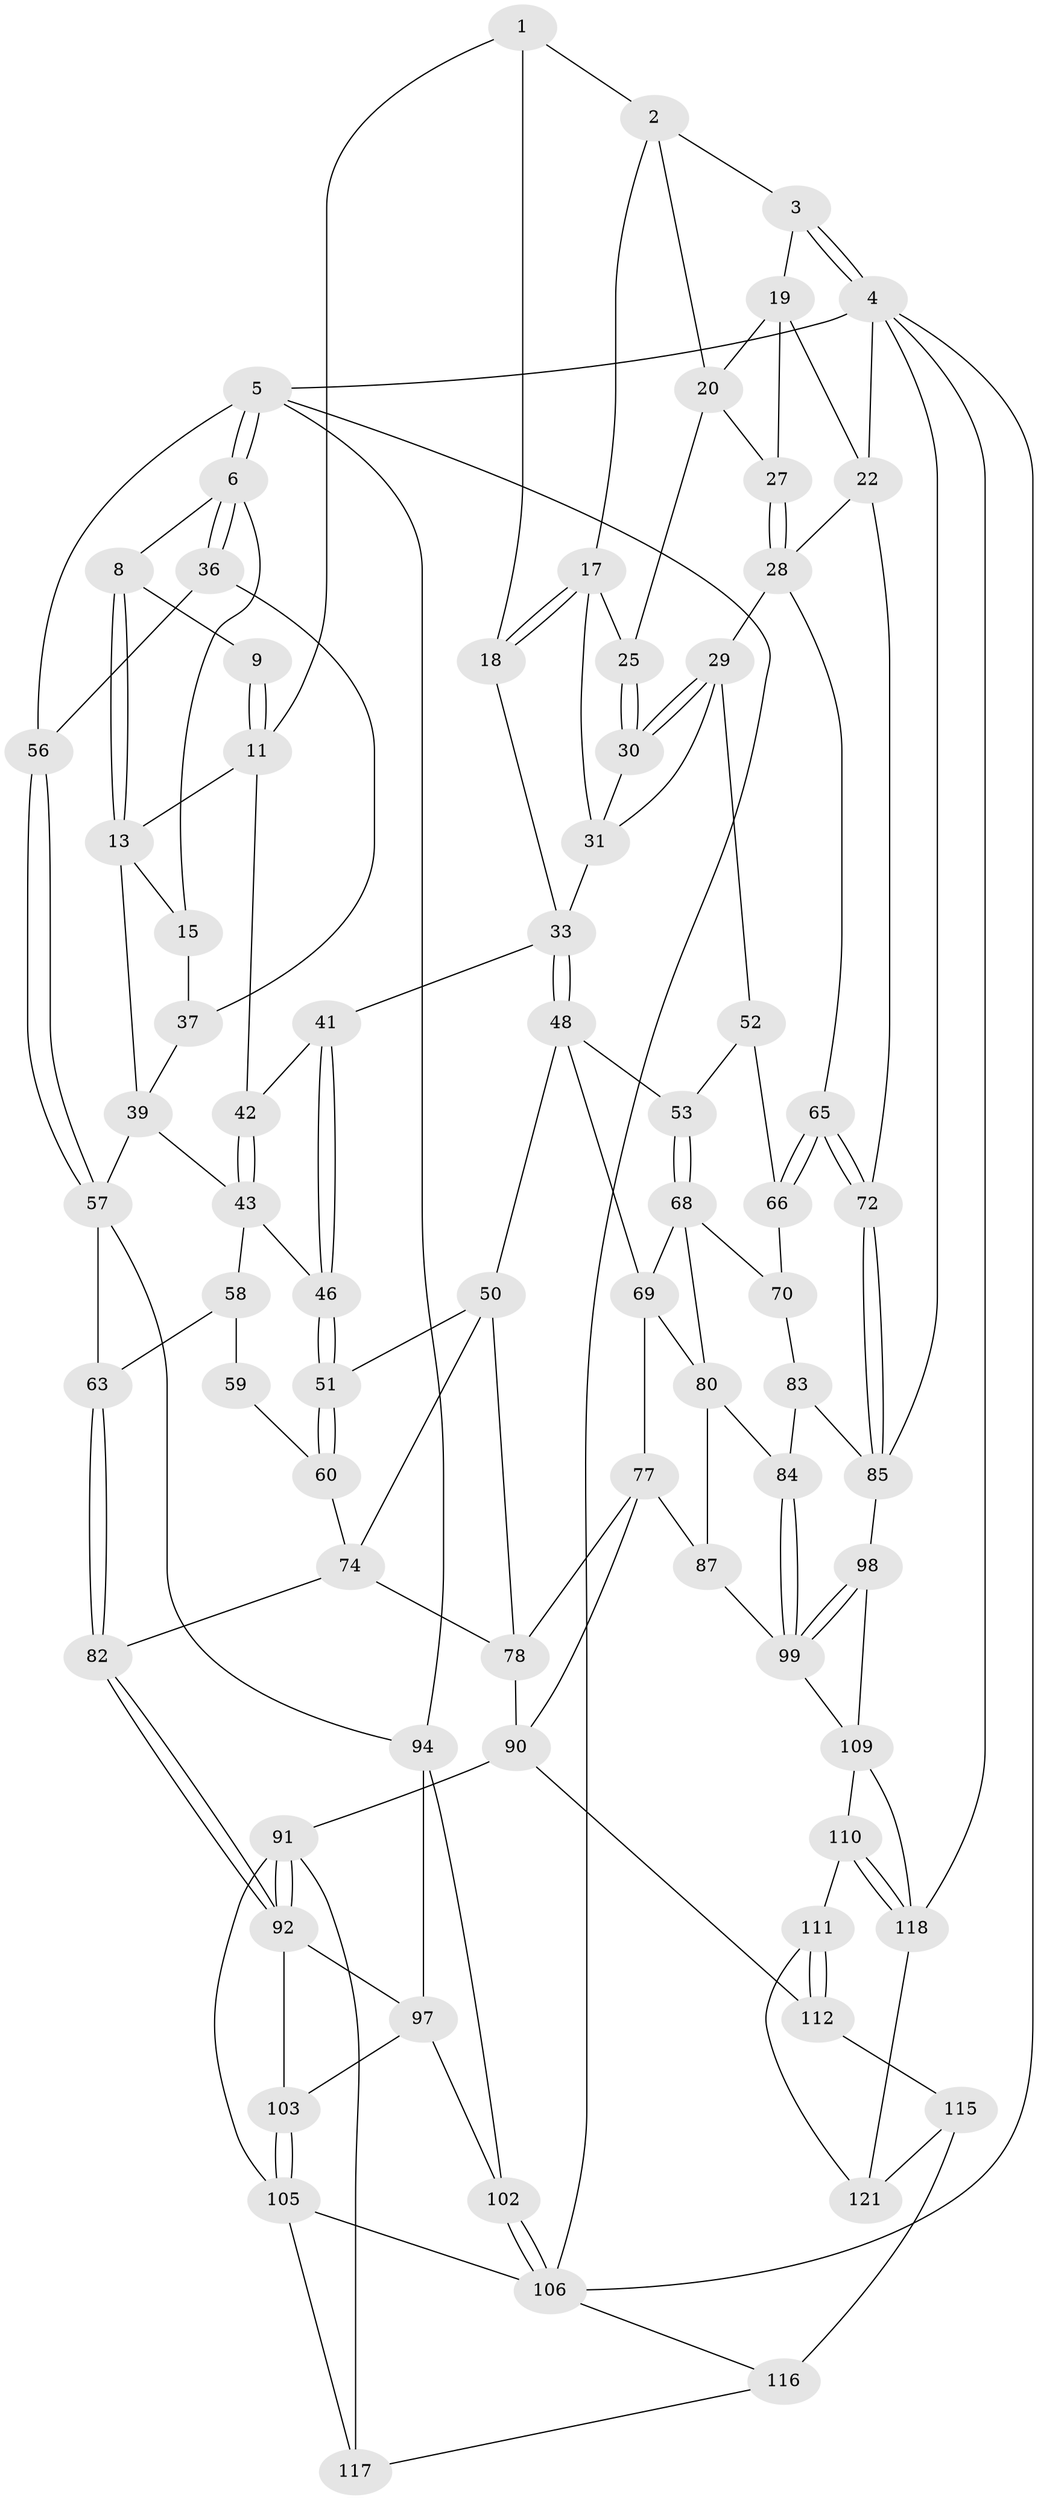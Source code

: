 // Generated by graph-tools (version 1.1) at 2025/52/02/27/25 19:52:44]
// undirected, 76 vertices, 161 edges
graph export_dot {
graph [start="1"]
  node [color=gray90,style=filled];
  1 [pos="+0.6801204814796428+0",super="+10"];
  2 [pos="+0.75157596826987+0",super="+16"];
  3 [pos="+0.7535348792329424+0"];
  4 [pos="+1+0",super="+119"];
  5 [pos="+0+0",super="+55"];
  6 [pos="+0+0",super="+7"];
  8 [pos="+0.1996021615948362+0"];
  9 [pos="+0.4369199700156213+0"];
  11 [pos="+0.4757292468528337+0.1609536151757075",super="+12"];
  13 [pos="+0.3379540520932+0.16823800495298544",super="+14"];
  15 [pos="+0.20883214366826722+0.19552224839223845",super="+35"];
  17 [pos="+0.599032459415069+0.17121440468213237",super="+26"];
  18 [pos="+0.5400931936909791+0.17837979425058428"];
  19 [pos="+0.9046135357515862+0.11045384886356614",super="+21"];
  20 [pos="+0.7760376165824335+0.16892943670541494",super="+24"];
  22 [pos="+1+0.1950048473693299",super="+23"];
  25 [pos="+0.6669448944324439+0.19882642159088454"];
  27 [pos="+0.8459992788484498+0.3064644377427575"];
  28 [pos="+0.8258447390889508+0.3444185282987615",super="+54"];
  29 [pos="+0.8020407937417084+0.35760126881467746",super="+45"];
  30 [pos="+0.7462736256752373+0.3144002175814725"];
  31 [pos="+0.6540267197709055+0.2816473597927306",super="+32"];
  33 [pos="+0.5964290014141308+0.35662183083646953",super="+34"];
  36 [pos="+0.049358745757749116+0.13450661385913193",super="+38"];
  37 [pos="+0.11410503543416221+0.30198877294006676"];
  39 [pos="+0.27059267181579266+0.323359877726418",super="+40"];
  41 [pos="+0.4822556581653065+0.34254381571012144"];
  42 [pos="+0.4352142170683748+0.29603469089574563"];
  43 [pos="+0.38412388608518844+0.33959093099730736",super="+44"];
  46 [pos="+0.46699145532769704+0.40428610756557604",super="+47"];
  48 [pos="+0.5925550649888061+0.3860780903685823",super="+49"];
  50 [pos="+0.5295731628550157+0.46929488882699577",super="+73"];
  51 [pos="+0.4950589201066031+0.4552046613180604"];
  52 [pos="+0.7788552186725657+0.40077313893280886"];
  53 [pos="+0.7627004093852574+0.41680272904102766"];
  56 [pos="+0+0.4893989152522826"];
  57 [pos="+0.17989329130230222+0.4267995704038992",super="+64"];
  58 [pos="+0.325925982623491+0.3791480152809277",super="+62"];
  59 [pos="+0.4117792260656369+0.4109161005099785",super="+61"];
  60 [pos="+0.38322766158535077+0.5010682999940433"];
  63 [pos="+0.2956254985697553+0.5475873869807268"];
  65 [pos="+0.9686042237415452+0.5148845098369054"];
  66 [pos="+0.91038863331139+0.5264431620919355",super="+67"];
  68 [pos="+0.7024429402078395+0.4789245038978017",super="+71"];
  69 [pos="+0.6111703212032535+0.4794199059590291",super="+76"];
  70 [pos="+0.8073312983074005+0.5301547121805865",super="+79"];
  72 [pos="+1+0.6620240690266623"];
  74 [pos="+0.4555517223562021+0.5662932659477193",super="+75"];
  77 [pos="+0.6088390968539391+0.5450734830531585",super="+88"];
  78 [pos="+0.5306018323247618+0.5991088184136462",super="+89"];
  80 [pos="+0.7461890642085396+0.6236726262988588",super="+81"];
  82 [pos="+0.3371907260600908+0.6450505828764855"];
  83 [pos="+0.82709669831957+0.6129133215553809"];
  84 [pos="+0.7690262011739468+0.6288074681845381"];
  85 [pos="+1+0.7416826656882209",super="+86"];
  87 [pos="+0.6636797903727858+0.7098889502958442"];
  90 [pos="+0.5067477041814986+0.7314448512011676",super="+93"];
  91 [pos="+0.4701296842401116+0.7380262852617996",super="+104"];
  92 [pos="+0.3463880479151966+0.6782559990081627",super="+96"];
  94 [pos="+0.11235429207352943+0.6273358406497891",super="+95"];
  97 [pos="+0.19880619503782104+0.6702814289535178",super="+101"];
  98 [pos="+1+0.7725817059821469"];
  99 [pos="+0.8554619238700191+0.7299551127046071",super="+100"];
  102 [pos="+0+0.9070881027201928"];
  103 [pos="+0.26767511712900866+0.7603619148076692"];
  105 [pos="+0.288664282863138+0.8202320350002918",super="+107"];
  106 [pos="+0+1",super="+108"];
  109 [pos="+0.782954453011245+0.830673602211417",super="+113"];
  110 [pos="+0.7765832044958835+0.8553578831256788"];
  111 [pos="+0.6531191774540023+0.89311268398346",super="+120"];
  112 [pos="+0.585117597784546+0.7936911695476114",super="+114"];
  115 [pos="+0.48575829986930313+0.9311890945175127",super="+122"];
  116 [pos="+0.43780130234702247+0.9256892383947646",super="+123"];
  117 [pos="+0.40239781939059793+0.8521905469200536"];
  118 [pos="+0.8398474164740759+0.9402231362798367",super="+124"];
  121 [pos="+0.685122739595431+1"];
  1 -- 2;
  1 -- 18;
  1 -- 11;
  2 -- 3;
  2 -- 17;
  2 -- 20;
  3 -- 4;
  3 -- 4;
  3 -- 19;
  4 -- 5;
  4 -- 22;
  4 -- 106;
  4 -- 85;
  4 -- 118;
  5 -- 6;
  5 -- 6;
  5 -- 106;
  5 -- 56;
  5 -- 94;
  6 -- 36;
  6 -- 36;
  6 -- 8;
  6 -- 15;
  8 -- 9;
  8 -- 13;
  8 -- 13;
  9 -- 11;
  9 -- 11;
  11 -- 42;
  11 -- 13;
  13 -- 15;
  13 -- 39;
  15 -- 37;
  17 -- 18;
  17 -- 18;
  17 -- 25;
  17 -- 31;
  18 -- 33;
  19 -- 20;
  19 -- 27;
  19 -- 22;
  20 -- 25;
  20 -- 27;
  22 -- 72;
  22 -- 28;
  25 -- 30;
  25 -- 30;
  27 -- 28;
  27 -- 28;
  28 -- 29;
  28 -- 65;
  29 -- 30;
  29 -- 30;
  29 -- 52;
  29 -- 31;
  30 -- 31;
  31 -- 33;
  33 -- 48;
  33 -- 48;
  33 -- 41;
  36 -- 56;
  36 -- 37;
  37 -- 39;
  39 -- 43;
  39 -- 57;
  41 -- 42;
  41 -- 46;
  41 -- 46;
  42 -- 43;
  42 -- 43;
  43 -- 58;
  43 -- 46;
  46 -- 51;
  46 -- 51;
  48 -- 53;
  48 -- 50;
  48 -- 69;
  50 -- 51;
  50 -- 74;
  50 -- 78;
  51 -- 60;
  51 -- 60;
  52 -- 53;
  52 -- 66;
  53 -- 68;
  53 -- 68;
  56 -- 57;
  56 -- 57;
  57 -- 94;
  57 -- 63;
  58 -- 59 [weight=2];
  58 -- 63;
  59 -- 60;
  60 -- 74;
  63 -- 82;
  63 -- 82;
  65 -- 66;
  65 -- 66;
  65 -- 72;
  65 -- 72;
  66 -- 70 [weight=2];
  68 -- 69;
  68 -- 80;
  68 -- 70;
  69 -- 77;
  69 -- 80;
  70 -- 83;
  72 -- 85;
  72 -- 85;
  74 -- 82;
  74 -- 78;
  77 -- 78;
  77 -- 90;
  77 -- 87;
  78 -- 90;
  80 -- 84;
  80 -- 87;
  82 -- 92;
  82 -- 92;
  83 -- 84;
  83 -- 85;
  84 -- 99;
  84 -- 99;
  85 -- 98;
  87 -- 99;
  90 -- 91;
  90 -- 112;
  91 -- 92;
  91 -- 92;
  91 -- 105;
  91 -- 117;
  92 -- 97;
  92 -- 103;
  94 -- 97;
  94 -- 102;
  97 -- 102;
  97 -- 103;
  98 -- 99;
  98 -- 99;
  98 -- 109;
  99 -- 109;
  102 -- 106;
  102 -- 106;
  103 -- 105;
  103 -- 105;
  105 -- 106;
  105 -- 117;
  106 -- 116;
  109 -- 110;
  109 -- 118;
  110 -- 111;
  110 -- 118;
  110 -- 118;
  111 -- 112 [weight=2];
  111 -- 112;
  111 -- 121;
  112 -- 115;
  115 -- 116 [weight=2];
  115 -- 121;
  116 -- 117;
  118 -- 121;
}

